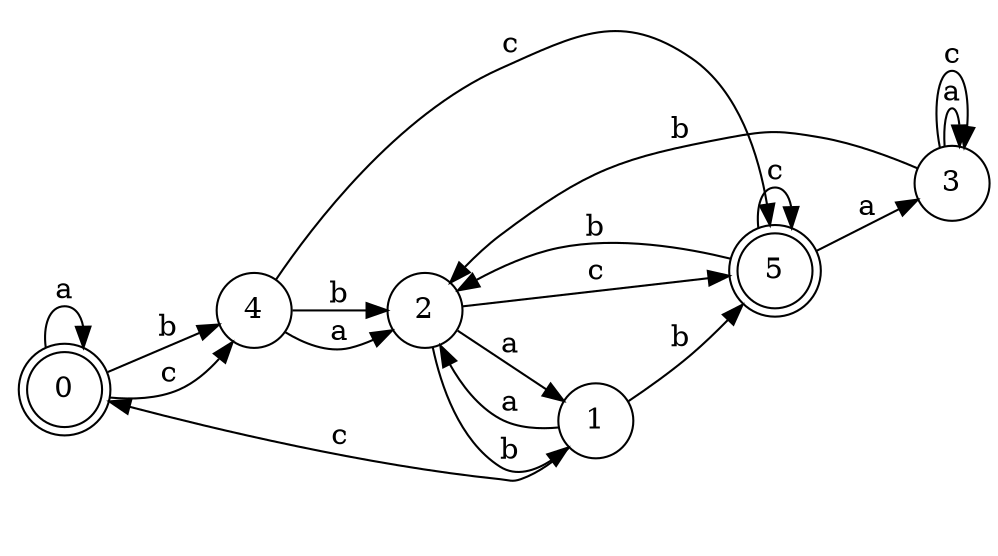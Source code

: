 digraph n5_7 {
__start0 [label="" shape="none"];

rankdir=LR;
size="8,5";

s0 [style="rounded,filled", color="black", fillcolor="white" shape="doublecircle", label="0"];
s1 [style="filled", color="black", fillcolor="white" shape="circle", label="1"];
s2 [style="filled", color="black", fillcolor="white" shape="circle", label="2"];
s3 [style="filled", color="black", fillcolor="white" shape="circle", label="3"];
s4 [style="filled", color="black", fillcolor="white" shape="circle", label="4"];
s5 [style="rounded,filled", color="black", fillcolor="white" shape="doublecircle", label="5"];
s0 -> s0 [label="a"];
s0 -> s4 [label="b"];
s0 -> s4 [label="c"];
s1 -> s2 [label="a"];
s1 -> s5 [label="b"];
s1 -> s0 [label="c"];
s2 -> s1 [label="a"];
s2 -> s1 [label="b"];
s2 -> s5 [label="c"];
s3 -> s3 [label="a"];
s3 -> s2 [label="b"];
s3 -> s3 [label="c"];
s4 -> s2 [label="a"];
s4 -> s2 [label="b"];
s4 -> s5 [label="c"];
s5 -> s3 [label="a"];
s5 -> s2 [label="b"];
s5 -> s5 [label="c"];

}